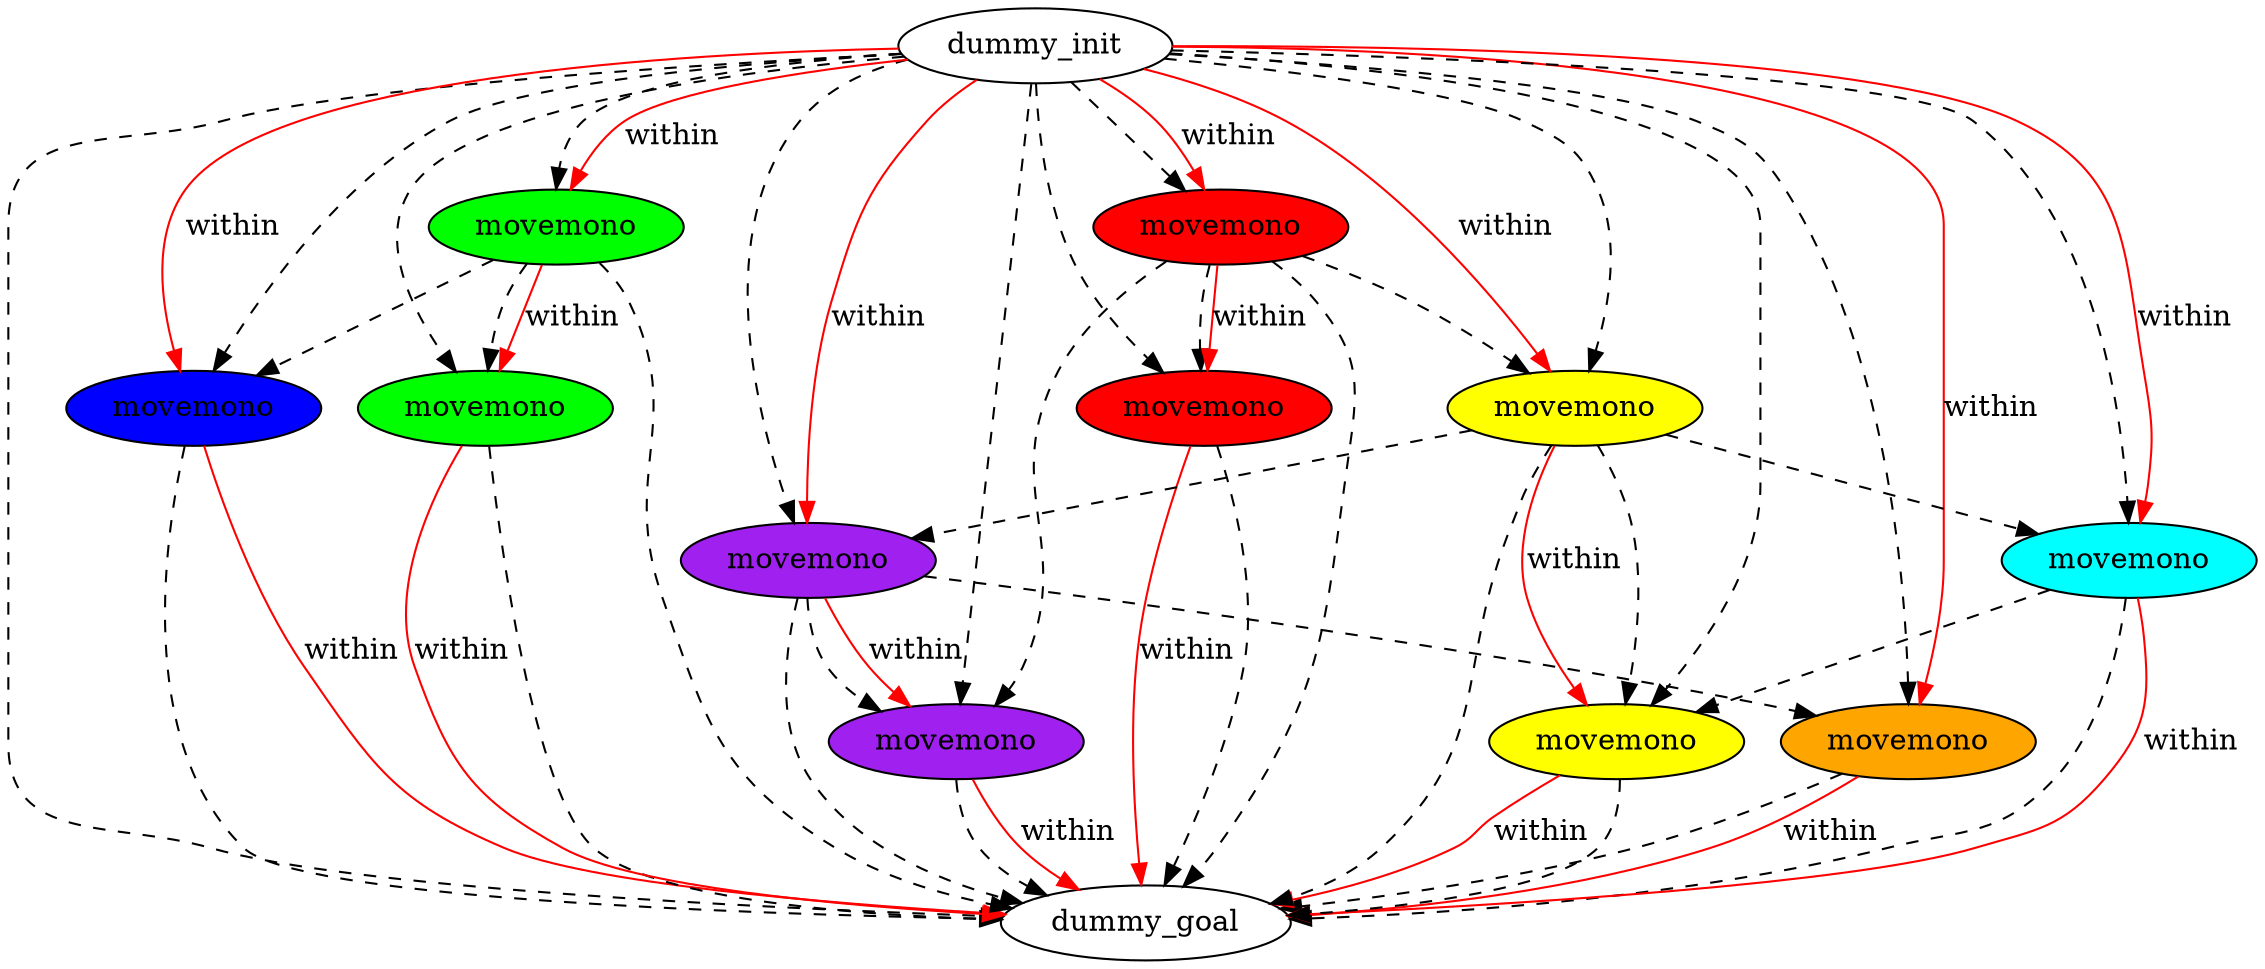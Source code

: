 digraph {
	"2b296382-edc5-b082-03a6-3de286515ea6" [label=dummy_init fillcolor=white style=filled]
	"628474b8-e0e9-f2dc-8cd5-bcca3cedbfa5" [label=dummy_goal fillcolor=white style=filled]
	"8fe77c72-a73f-713f-b1ce-ccba56e6e186" [label=movemono fillcolor=blue style=filled]
	"5c0ac927-f052-12b9-9f1a-31940cf5422e" [label=movemono fillcolor=purple style=filled]
	"4eb16892-75cf-e82c-a414-e9fb445c61f1" [label=movemono fillcolor=purple style=filled]
	"da4dd3c5-1b1c-8af3-a615-217d55b9998e" [label=movemono fillcolor=green style=filled]
	"c8a56ddc-b277-8506-7105-4338609f21c7" [label=movemono fillcolor=green style=filled]
	"ccbf9e2e-feb7-36cc-a0d2-da56e81c476b" [label=movemono fillcolor=orange style=filled]
	"7c0e73f0-da68-b44b-a19e-51d5c7fb1a6d" [label=movemono fillcolor=red style=filled]
	"5da8bae7-81e0-d564-ec48-fa38619ea0fd" [label=movemono fillcolor=red style=filled]
	"93f82386-003f-83ee-6368-854ba1319f08" [label=movemono fillcolor=cyan style=filled]
	"212132b3-30d0-7f88-18b4-d74d06f880eb" [label=movemono fillcolor=yellow style=filled]
	"0dc2cee5-98f0-2d68-0a2c-9d8677060c7a" [label=movemono fillcolor=yellow style=filled]
	"da4dd3c5-1b1c-8af3-a615-217d55b9998e" -> "628474b8-e0e9-f2dc-8cd5-bcca3cedbfa5" [color=black style=dashed]
	"2b296382-edc5-b082-03a6-3de286515ea6" -> "ccbf9e2e-feb7-36cc-a0d2-da56e81c476b" [color=black style=dashed]
	"c8a56ddc-b277-8506-7105-4338609f21c7" -> "da4dd3c5-1b1c-8af3-a615-217d55b9998e" [color=black style=dashed]
	"4eb16892-75cf-e82c-a414-e9fb445c61f1" -> "628474b8-e0e9-f2dc-8cd5-bcca3cedbfa5" [color=black style=dashed]
	"7c0e73f0-da68-b44b-a19e-51d5c7fb1a6d" -> "628474b8-e0e9-f2dc-8cd5-bcca3cedbfa5" [color=black style=dashed]
	"0dc2cee5-98f0-2d68-0a2c-9d8677060c7a" -> "4eb16892-75cf-e82c-a414-e9fb445c61f1" [color=black style=dashed]
	"2b296382-edc5-b082-03a6-3de286515ea6" -> "5c0ac927-f052-12b9-9f1a-31940cf5422e" [color=black style=dashed]
	"5da8bae7-81e0-d564-ec48-fa38619ea0fd" -> "7c0e73f0-da68-b44b-a19e-51d5c7fb1a6d" [color=black style=dashed]
	"2b296382-edc5-b082-03a6-3de286515ea6" -> "8fe77c72-a73f-713f-b1ce-ccba56e6e186" [color=black style=dashed]
	"2b296382-edc5-b082-03a6-3de286515ea6" -> "93f82386-003f-83ee-6368-854ba1319f08" [color=black style=dashed]
	"2b296382-edc5-b082-03a6-3de286515ea6" -> "628474b8-e0e9-f2dc-8cd5-bcca3cedbfa5" [color=black style=dashed]
	"2b296382-edc5-b082-03a6-3de286515ea6" -> "c8a56ddc-b277-8506-7105-4338609f21c7" [color=black style=dashed]
	"4eb16892-75cf-e82c-a414-e9fb445c61f1" -> "ccbf9e2e-feb7-36cc-a0d2-da56e81c476b" [color=black style=dashed]
	"2b296382-edc5-b082-03a6-3de286515ea6" -> "212132b3-30d0-7f88-18b4-d74d06f880eb" [color=black style=dashed]
	"2b296382-edc5-b082-03a6-3de286515ea6" -> "0dc2cee5-98f0-2d68-0a2c-9d8677060c7a" [color=black style=dashed]
	"4eb16892-75cf-e82c-a414-e9fb445c61f1" -> "5c0ac927-f052-12b9-9f1a-31940cf5422e" [color=black style=dashed]
	"2b296382-edc5-b082-03a6-3de286515ea6" -> "5da8bae7-81e0-d564-ec48-fa38619ea0fd" [color=black style=dashed]
	"8fe77c72-a73f-713f-b1ce-ccba56e6e186" -> "628474b8-e0e9-f2dc-8cd5-bcca3cedbfa5" [color=black style=dashed]
	"5da8bae7-81e0-d564-ec48-fa38619ea0fd" -> "0dc2cee5-98f0-2d68-0a2c-9d8677060c7a" [color=black style=dashed]
	"93f82386-003f-83ee-6368-854ba1319f08" -> "628474b8-e0e9-f2dc-8cd5-bcca3cedbfa5" [color=black style=dashed]
	"c8a56ddc-b277-8506-7105-4338609f21c7" -> "628474b8-e0e9-f2dc-8cd5-bcca3cedbfa5" [color=black style=dashed]
	"0dc2cee5-98f0-2d68-0a2c-9d8677060c7a" -> "212132b3-30d0-7f88-18b4-d74d06f880eb" [color=black style=dashed]
	"c8a56ddc-b277-8506-7105-4338609f21c7" -> "8fe77c72-a73f-713f-b1ce-ccba56e6e186" [color=black style=dashed]
	"93f82386-003f-83ee-6368-854ba1319f08" -> "212132b3-30d0-7f88-18b4-d74d06f880eb" [color=black style=dashed]
	"212132b3-30d0-7f88-18b4-d74d06f880eb" -> "628474b8-e0e9-f2dc-8cd5-bcca3cedbfa5" [color=black style=dashed]
	"0dc2cee5-98f0-2d68-0a2c-9d8677060c7a" -> "93f82386-003f-83ee-6368-854ba1319f08" [color=black style=dashed]
	"0dc2cee5-98f0-2d68-0a2c-9d8677060c7a" -> "628474b8-e0e9-f2dc-8cd5-bcca3cedbfa5" [color=black style=dashed]
	"5da8bae7-81e0-d564-ec48-fa38619ea0fd" -> "628474b8-e0e9-f2dc-8cd5-bcca3cedbfa5" [color=black style=dashed]
	"2b296382-edc5-b082-03a6-3de286515ea6" -> "da4dd3c5-1b1c-8af3-a615-217d55b9998e" [color=black style=dashed]
	"ccbf9e2e-feb7-36cc-a0d2-da56e81c476b" -> "628474b8-e0e9-f2dc-8cd5-bcca3cedbfa5" [color=black style=dashed]
	"2b296382-edc5-b082-03a6-3de286515ea6" -> "4eb16892-75cf-e82c-a414-e9fb445c61f1" [color=black style=dashed]
	"2b296382-edc5-b082-03a6-3de286515ea6" -> "7c0e73f0-da68-b44b-a19e-51d5c7fb1a6d" [color=black style=dashed]
	"5da8bae7-81e0-d564-ec48-fa38619ea0fd" -> "5c0ac927-f052-12b9-9f1a-31940cf5422e" [color=black style=dashed]
	"5c0ac927-f052-12b9-9f1a-31940cf5422e" -> "628474b8-e0e9-f2dc-8cd5-bcca3cedbfa5" [color=black style=dashed]
	"212132b3-30d0-7f88-18b4-d74d06f880eb" -> "628474b8-e0e9-f2dc-8cd5-bcca3cedbfa5" [label=within color=red]
	"5da8bae7-81e0-d564-ec48-fa38619ea0fd" -> "7c0e73f0-da68-b44b-a19e-51d5c7fb1a6d" [label=within color=red]
	"2b296382-edc5-b082-03a6-3de286515ea6" -> "c8a56ddc-b277-8506-7105-4338609f21c7" [label=within color=red]
	"2b296382-edc5-b082-03a6-3de286515ea6" -> "0dc2cee5-98f0-2d68-0a2c-9d8677060c7a" [label=within color=red]
	"2b296382-edc5-b082-03a6-3de286515ea6" -> "5da8bae7-81e0-d564-ec48-fa38619ea0fd" [label=within color=red]
	"ccbf9e2e-feb7-36cc-a0d2-da56e81c476b" -> "628474b8-e0e9-f2dc-8cd5-bcca3cedbfa5" [label=within color=red]
	"2b296382-edc5-b082-03a6-3de286515ea6" -> "4eb16892-75cf-e82c-a414-e9fb445c61f1" [label=within color=red]
	"4eb16892-75cf-e82c-a414-e9fb445c61f1" -> "5c0ac927-f052-12b9-9f1a-31940cf5422e" [label=within color=red]
	"7c0e73f0-da68-b44b-a19e-51d5c7fb1a6d" -> "628474b8-e0e9-f2dc-8cd5-bcca3cedbfa5" [label=within color=red]
	"93f82386-003f-83ee-6368-854ba1319f08" -> "628474b8-e0e9-f2dc-8cd5-bcca3cedbfa5" [label=within color=red]
	"5c0ac927-f052-12b9-9f1a-31940cf5422e" -> "628474b8-e0e9-f2dc-8cd5-bcca3cedbfa5" [label=within color=red]
	"8fe77c72-a73f-713f-b1ce-ccba56e6e186" -> "628474b8-e0e9-f2dc-8cd5-bcca3cedbfa5" [label=within color=red]
	"da4dd3c5-1b1c-8af3-a615-217d55b9998e" -> "628474b8-e0e9-f2dc-8cd5-bcca3cedbfa5" [label=within color=red]
	"2b296382-edc5-b082-03a6-3de286515ea6" -> "93f82386-003f-83ee-6368-854ba1319f08" [label=within color=red]
	"c8a56ddc-b277-8506-7105-4338609f21c7" -> "da4dd3c5-1b1c-8af3-a615-217d55b9998e" [label=within color=red]
	"2b296382-edc5-b082-03a6-3de286515ea6" -> "ccbf9e2e-feb7-36cc-a0d2-da56e81c476b" [label=within color=red]
	"0dc2cee5-98f0-2d68-0a2c-9d8677060c7a" -> "212132b3-30d0-7f88-18b4-d74d06f880eb" [label=within color=red]
	"2b296382-edc5-b082-03a6-3de286515ea6" -> "8fe77c72-a73f-713f-b1ce-ccba56e6e186" [label=within color=red]
}
